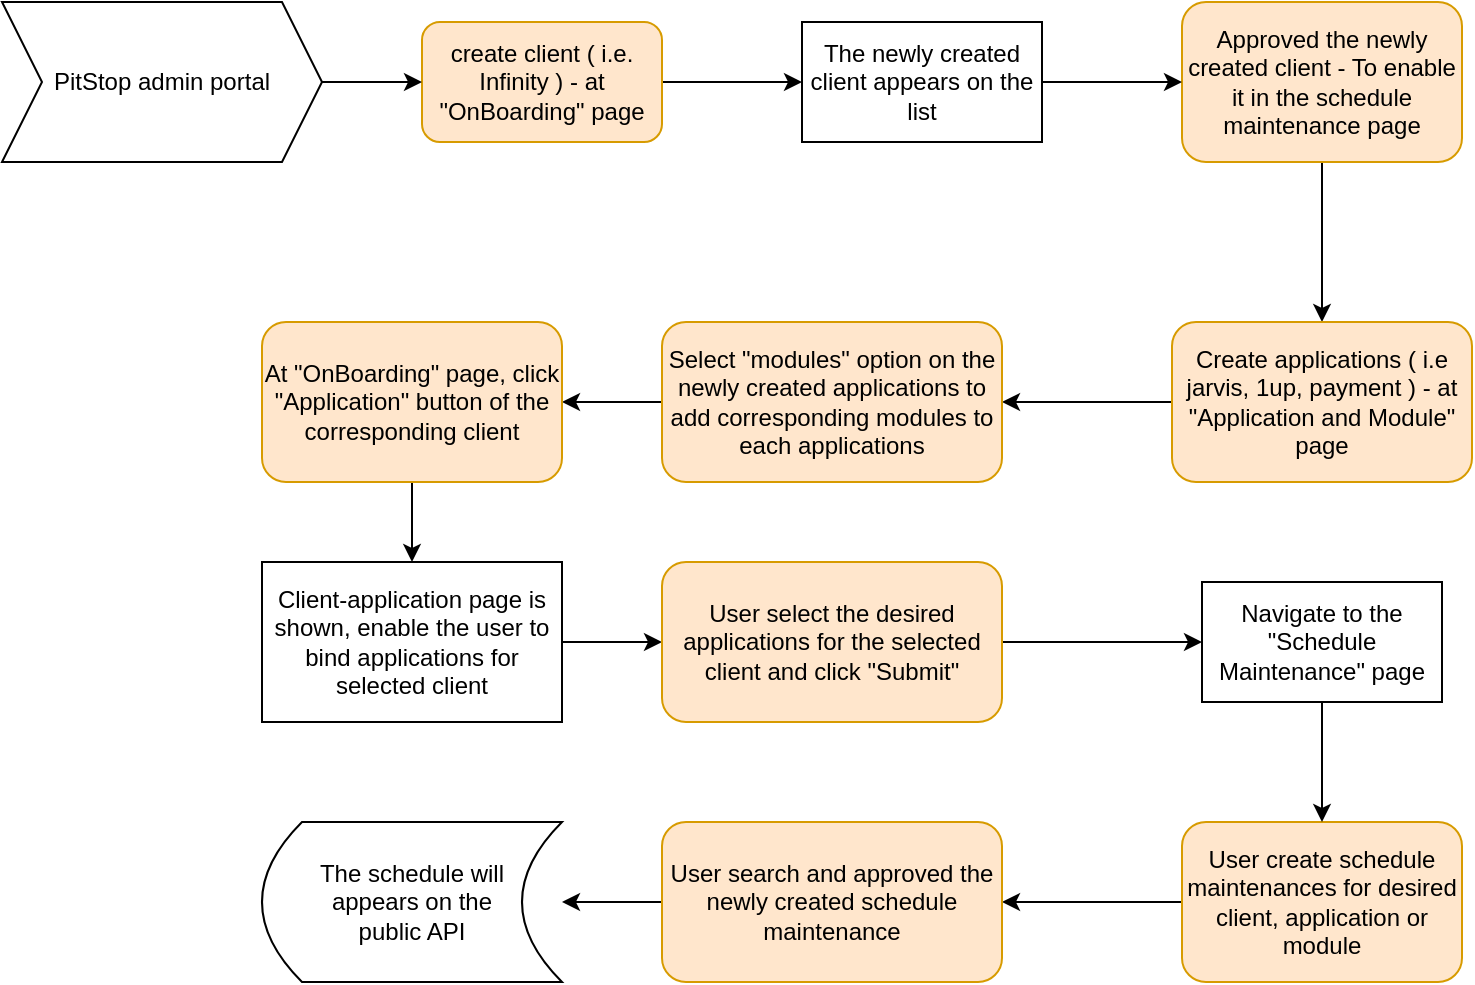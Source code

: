 <mxfile version="21.1.7" type="github">
  <diagram name="Page-1" id="TCTxuROuC0lEC1z-7_3C">
    <mxGraphModel dx="788" dy="747" grid="1" gridSize="10" guides="1" tooltips="1" connect="1" arrows="1" fold="1" page="1" pageScale="1" pageWidth="850" pageHeight="1100" math="0" shadow="0">
      <root>
        <mxCell id="0" />
        <mxCell id="1" parent="0" />
        <mxCell id="MBnRCO6kB4gPyaV97329-8" value="" style="edgeStyle=orthogonalEdgeStyle;rounded=0;orthogonalLoop=1;jettySize=auto;html=1;" edge="1" parent="1" source="MBnRCO6kB4gPyaV97329-3" target="MBnRCO6kB4gPyaV97329-7">
          <mxGeometry relative="1" as="geometry" />
        </mxCell>
        <mxCell id="MBnRCO6kB4gPyaV97329-3" value="create client ( i.e. Infinity ) - at &quot;OnBoarding&quot; page" style="rounded=1;whiteSpace=wrap;html=1;fillColor=#ffe6cc;strokeColor=#d79b00;" vertex="1" parent="1">
          <mxGeometry x="210" y="180" width="120" height="60" as="geometry" />
        </mxCell>
        <mxCell id="MBnRCO6kB4gPyaV97329-11" value="" style="edgeStyle=orthogonalEdgeStyle;rounded=0;orthogonalLoop=1;jettySize=auto;html=1;" edge="1" parent="1" source="MBnRCO6kB4gPyaV97329-4" target="MBnRCO6kB4gPyaV97329-10">
          <mxGeometry relative="1" as="geometry" />
        </mxCell>
        <mxCell id="MBnRCO6kB4gPyaV97329-4" value="Approved the newly created client - To enable it in the schedule maintenance page" style="rounded=1;whiteSpace=wrap;html=1;fillColor=#ffe6cc;strokeColor=#d79b00;" vertex="1" parent="1">
          <mxGeometry x="590" y="170" width="140" height="80" as="geometry" />
        </mxCell>
        <mxCell id="MBnRCO6kB4gPyaV97329-9" value="" style="edgeStyle=orthogonalEdgeStyle;rounded=0;orthogonalLoop=1;jettySize=auto;html=1;" edge="1" parent="1" source="MBnRCO6kB4gPyaV97329-7" target="MBnRCO6kB4gPyaV97329-4">
          <mxGeometry relative="1" as="geometry" />
        </mxCell>
        <mxCell id="MBnRCO6kB4gPyaV97329-7" value="The newly created client appears on the list" style="rounded=0;whiteSpace=wrap;html=1;" vertex="1" parent="1">
          <mxGeometry x="400" y="180" width="120" height="60" as="geometry" />
        </mxCell>
        <mxCell id="MBnRCO6kB4gPyaV97329-13" value="" style="edgeStyle=orthogonalEdgeStyle;rounded=0;orthogonalLoop=1;jettySize=auto;html=1;" edge="1" parent="1" source="MBnRCO6kB4gPyaV97329-10" target="MBnRCO6kB4gPyaV97329-12">
          <mxGeometry relative="1" as="geometry" />
        </mxCell>
        <mxCell id="MBnRCO6kB4gPyaV97329-10" value="Create applications ( i.e jarvis, 1up, payment ) - at &quot;Application and Module&quot; page" style="rounded=1;whiteSpace=wrap;html=1;fillColor=#ffe6cc;strokeColor=#d79b00;" vertex="1" parent="1">
          <mxGeometry x="585" y="330" width="150" height="80" as="geometry" />
        </mxCell>
        <mxCell id="MBnRCO6kB4gPyaV97329-15" value="" style="edgeStyle=orthogonalEdgeStyle;rounded=0;orthogonalLoop=1;jettySize=auto;html=1;" edge="1" parent="1" source="MBnRCO6kB4gPyaV97329-12" target="MBnRCO6kB4gPyaV97329-14">
          <mxGeometry relative="1" as="geometry" />
        </mxCell>
        <mxCell id="MBnRCO6kB4gPyaV97329-12" value="Select &quot;modules&quot; option on the newly created applications to add corresponding modules to each applications" style="rounded=1;whiteSpace=wrap;html=1;direction=south;fillColor=#ffe6cc;strokeColor=#d79b00;" vertex="1" parent="1">
          <mxGeometry x="330" y="330" width="170" height="80" as="geometry" />
        </mxCell>
        <mxCell id="MBnRCO6kB4gPyaV97329-17" value="" style="edgeStyle=orthogonalEdgeStyle;rounded=0;orthogonalLoop=1;jettySize=auto;html=1;" edge="1" parent="1" source="MBnRCO6kB4gPyaV97329-14" target="MBnRCO6kB4gPyaV97329-16">
          <mxGeometry relative="1" as="geometry" />
        </mxCell>
        <mxCell id="MBnRCO6kB4gPyaV97329-14" value="At &quot;OnBoarding&quot; page, click &quot;Application&quot; button of the corresponding client" style="rounded=1;whiteSpace=wrap;html=1;fillColor=#ffe6cc;strokeColor=#d79b00;" vertex="1" parent="1">
          <mxGeometry x="130" y="330" width="150" height="80" as="geometry" />
        </mxCell>
        <mxCell id="MBnRCO6kB4gPyaV97329-19" value="" style="edgeStyle=orthogonalEdgeStyle;rounded=0;orthogonalLoop=1;jettySize=auto;html=1;" edge="1" parent="1" source="MBnRCO6kB4gPyaV97329-16" target="MBnRCO6kB4gPyaV97329-18">
          <mxGeometry relative="1" as="geometry" />
        </mxCell>
        <mxCell id="MBnRCO6kB4gPyaV97329-16" value="Client-application page is shown, enable the user to bind applications for selected client" style="rounded=0;whiteSpace=wrap;html=1;" vertex="1" parent="1">
          <mxGeometry x="130" y="450" width="150" height="80" as="geometry" />
        </mxCell>
        <mxCell id="MBnRCO6kB4gPyaV97329-25" value="" style="edgeStyle=orthogonalEdgeStyle;rounded=0;orthogonalLoop=1;jettySize=auto;html=1;" edge="1" parent="1" source="MBnRCO6kB4gPyaV97329-18" target="MBnRCO6kB4gPyaV97329-24">
          <mxGeometry relative="1" as="geometry" />
        </mxCell>
        <mxCell id="MBnRCO6kB4gPyaV97329-18" value="User select the desired applications for the selected client and click &quot;Submit&quot;" style="rounded=1;whiteSpace=wrap;html=1;fillColor=#ffe6cc;strokeColor=#d79b00;" vertex="1" parent="1">
          <mxGeometry x="330" y="450" width="170" height="80" as="geometry" />
        </mxCell>
        <mxCell id="MBnRCO6kB4gPyaV97329-28" value="" style="edgeStyle=orthogonalEdgeStyle;rounded=0;orthogonalLoop=1;jettySize=auto;html=1;" edge="1" parent="1" source="MBnRCO6kB4gPyaV97329-22" target="MBnRCO6kB4gPyaV97329-27">
          <mxGeometry relative="1" as="geometry" />
        </mxCell>
        <mxCell id="MBnRCO6kB4gPyaV97329-22" value="User create schedule maintenances for desired client, application or module" style="rounded=1;whiteSpace=wrap;html=1;fillColor=#ffe6cc;strokeColor=#d79b00;" vertex="1" parent="1">
          <mxGeometry x="590" y="580" width="140" height="80" as="geometry" />
        </mxCell>
        <mxCell id="MBnRCO6kB4gPyaV97329-26" value="" style="edgeStyle=orthogonalEdgeStyle;rounded=0;orthogonalLoop=1;jettySize=auto;html=1;" edge="1" parent="1" source="MBnRCO6kB4gPyaV97329-24" target="MBnRCO6kB4gPyaV97329-22">
          <mxGeometry relative="1" as="geometry" />
        </mxCell>
        <mxCell id="MBnRCO6kB4gPyaV97329-24" value="Navigate to the &quot;Schedule Maintenance&quot; page" style="rounded=0;whiteSpace=wrap;html=1;" vertex="1" parent="1">
          <mxGeometry x="600" y="460" width="120" height="60" as="geometry" />
        </mxCell>
        <mxCell id="MBnRCO6kB4gPyaV97329-32" value="" style="edgeStyle=orthogonalEdgeStyle;rounded=0;orthogonalLoop=1;jettySize=auto;html=1;" edge="1" parent="1" source="MBnRCO6kB4gPyaV97329-27" target="MBnRCO6kB4gPyaV97329-31">
          <mxGeometry relative="1" as="geometry" />
        </mxCell>
        <mxCell id="MBnRCO6kB4gPyaV97329-27" value="User search and approved the newly created schedule maintenance" style="rounded=1;whiteSpace=wrap;html=1;fillColor=#ffe6cc;strokeColor=#d79b00;" vertex="1" parent="1">
          <mxGeometry x="330" y="580" width="170" height="80" as="geometry" />
        </mxCell>
        <mxCell id="MBnRCO6kB4gPyaV97329-30" value="" style="edgeStyle=orthogonalEdgeStyle;rounded=0;orthogonalLoop=1;jettySize=auto;html=1;" edge="1" parent="1" source="MBnRCO6kB4gPyaV97329-29" target="MBnRCO6kB4gPyaV97329-3">
          <mxGeometry relative="1" as="geometry" />
        </mxCell>
        <mxCell id="MBnRCO6kB4gPyaV97329-29" value="PitStop admin portal" style="shape=step;perimeter=stepPerimeter;whiteSpace=wrap;html=1;fixedSize=1;" vertex="1" parent="1">
          <mxGeometry y="170" width="160" height="80" as="geometry" />
        </mxCell>
        <mxCell id="MBnRCO6kB4gPyaV97329-31" value="The schedule will &lt;br&gt;appears on the &lt;br&gt;public API" style="shape=dataStorage;whiteSpace=wrap;html=1;fixedSize=1;" vertex="1" parent="1">
          <mxGeometry x="130" y="580" width="150" height="80" as="geometry" />
        </mxCell>
      </root>
    </mxGraphModel>
  </diagram>
</mxfile>
